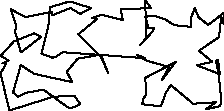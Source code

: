 unitsize(0.001cm);
draw((1380,939)--(1787,1009));
draw((1787,1009)--(1917,687));
draw((1917,687)--(1795,962));
draw((1795,962)--(1393,1368));
draw((1393,1368)--(1724,1642));
draw((1724,1642)--(1625,1651));
draw((1625,1651)--(1807,1711));
draw((1807,1711)--(2178,1619));
draw((2178,1619)--(2139,1806));
draw((2139,1806)--(2290,1810));
draw((2290,1810)--(2597,1830));
draw((2597,1830)--(2678,1825));
draw((2678,1825)--(2573,1969));
draw((2573,1969)--(2586,1286));
draw((2586,1286)--(2482,1183));
draw((2482,1183)--(2716,1432));
draw((2716,1432)--(2721,1482));
draw((2721,1482)--(2628,1479));
draw((2628,1479)--(2576,1676));
draw((2576,1676)--(2728,1698));
draw((2728,1698)--(2945,1622));
draw((2945,1622)--(2961,1605));
draw((2961,1605)--(3085,1528));
draw((3085,1528)--(3384,1498));
draw((3384,1498)--(3373,1646));
draw((3373,1646)--(3447,1830));
draw((3447,1830)--(3510,1671));
draw((3510,1671)--(3683,1533));
draw((3683,1533)--(3955,1743));
draw((3955,1743)--(3950,1558));
draw((3950,1558)--(3911,1673));
draw((3911,1673)--(3874,1318));
draw((3874,1318)--(3520,1079));
draw((3520,1079)--(3756,882));
draw((3756,882)--(3479,821));
draw((3479,821)--(3888,666));
draw((3888,666)--(3854,923));
draw((3854,923)--(3822,899));
draw((3822,899)--(3875,598));
draw((3875,598)--(3913,192));
draw((3913,192)--(3893,102));
draw((3893,102)--(3640,43));
draw((3640,43)--(3815,169));
draw((3815,169)--(3416,143));
draw((3416,143)--(3022,474));
draw((3022,474)--(2936,337));
draw((2936,337)--(2848,96));
draw((2848,96)--(2519,135));
draw((2519,135)--(2542,236));
draw((2542,236)--(2588,302));
draw((2588,302)--(2573,599));
draw((2573,599)--(3113,885));
draw((3113,885)--(2863,558));
draw((2863,558)--(2991,792));
draw((2991,792)--(2599,901));
draw((2599,901)--(2421,1007));
draw((2421,1007)--(2574,946));
draw((2574,946)--(2097,981));
draw((2097,981)--(1115,1052));
draw((1115,1052)--(984,965));
draw((984,965)--(938,955));
draw((938,955)--(742,1025));
draw((742,1025)--(872,1559));
draw((872,1559)--(890,1846));
draw((890,1846)--(1234,1946));
draw((1234,1946)--(1247,1945));
draw((1247,1945)--(1621,1830));
draw((1621,1830)--(1424,1728));
draw((1424,1728)--(1251,1832));
draw((1251,1832)--(928,1700));
draw((928,1700)--(929,1766));
draw((929,1766)--(463,1670));
draw((463,1670)--(198,1810));
draw((198,1810)--(298,1513));
draw((298,1513)--(274,1420));
draw((274,1420)--(378,1048));
draw((378,1048)--(738,1325));
draw((738,1325)--(611,1384));
draw((611,1384)--(252,1240));
draw((252,1240)--(22,987));
draw((22,987)--(161,906));
draw((161,906)--(53,857));
draw((53,857)--(123,862));
draw((123,862)--(19,674));
draw((19,674)--(178,24));
draw((178,24)--(953,268));
draw((953,268)--(1323,280));
draw((1323,280)--(1429,134));
draw((1429,134)--(1256,61));
draw((1256,61)--(1178,100));
draw((1178,100)--(776,392));
draw((776,392)--(457,334));
draw((457,334)--(327,265));
draw((327,265)--(241,341));
draw((241,341)--(376,825));
draw((376,825)--(611,673));
draw((611,673)--(839,620));
draw((839,620)--(1286,525));
draw((1286,525)--(1187,706));
draw((1187,706)--(1380,939));
